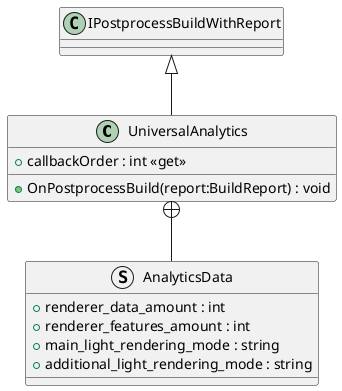 @startuml
class UniversalAnalytics {
    + callbackOrder : int <<get>>
    + OnPostprocessBuild(report:BuildReport) : void
}
struct AnalyticsData {
    + renderer_data_amount : int
    + renderer_features_amount : int
    + main_light_rendering_mode : string
    + additional_light_rendering_mode : string
}
IPostprocessBuildWithReport <|-- UniversalAnalytics
UniversalAnalytics +-- AnalyticsData
@enduml
